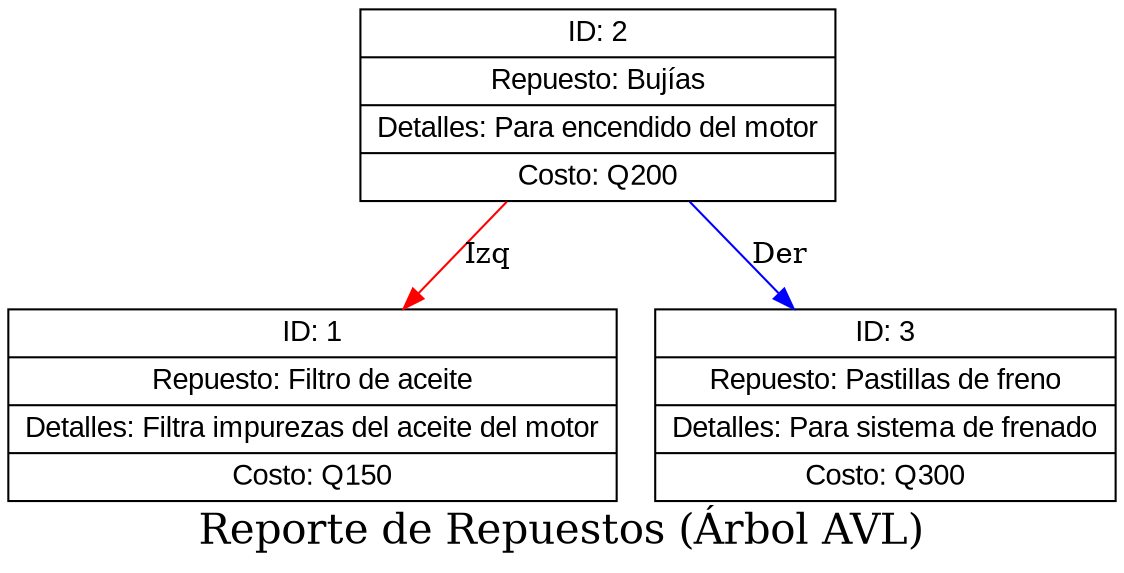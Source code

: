 digraph G {
  node [shape=record, fontname=Arial];
  rankdir=TB;

  label = "Reporte de Repuestos (Árbol AVL)";
  fontsize = 20;

  repuesto2 [label="{ID: 2|Repuesto: Bujías|Detalles: Para encendido del motor|Costo: Q200}"];
  repuesto2 -> repuesto1 [label="Izq", color="red"];
  repuesto1 [label="{ID: 1|Repuesto: Filtro de aceite|Detalles: Filtra impurezas del aceite del motor|Costo: Q150}"];
  repuesto2 -> repuesto3 [label="Der", color="blue"];
  repuesto3 [label="{ID: 3|Repuesto: Pastillas de freno|Detalles: Para sistema de frenado|Costo: Q300}"];
}